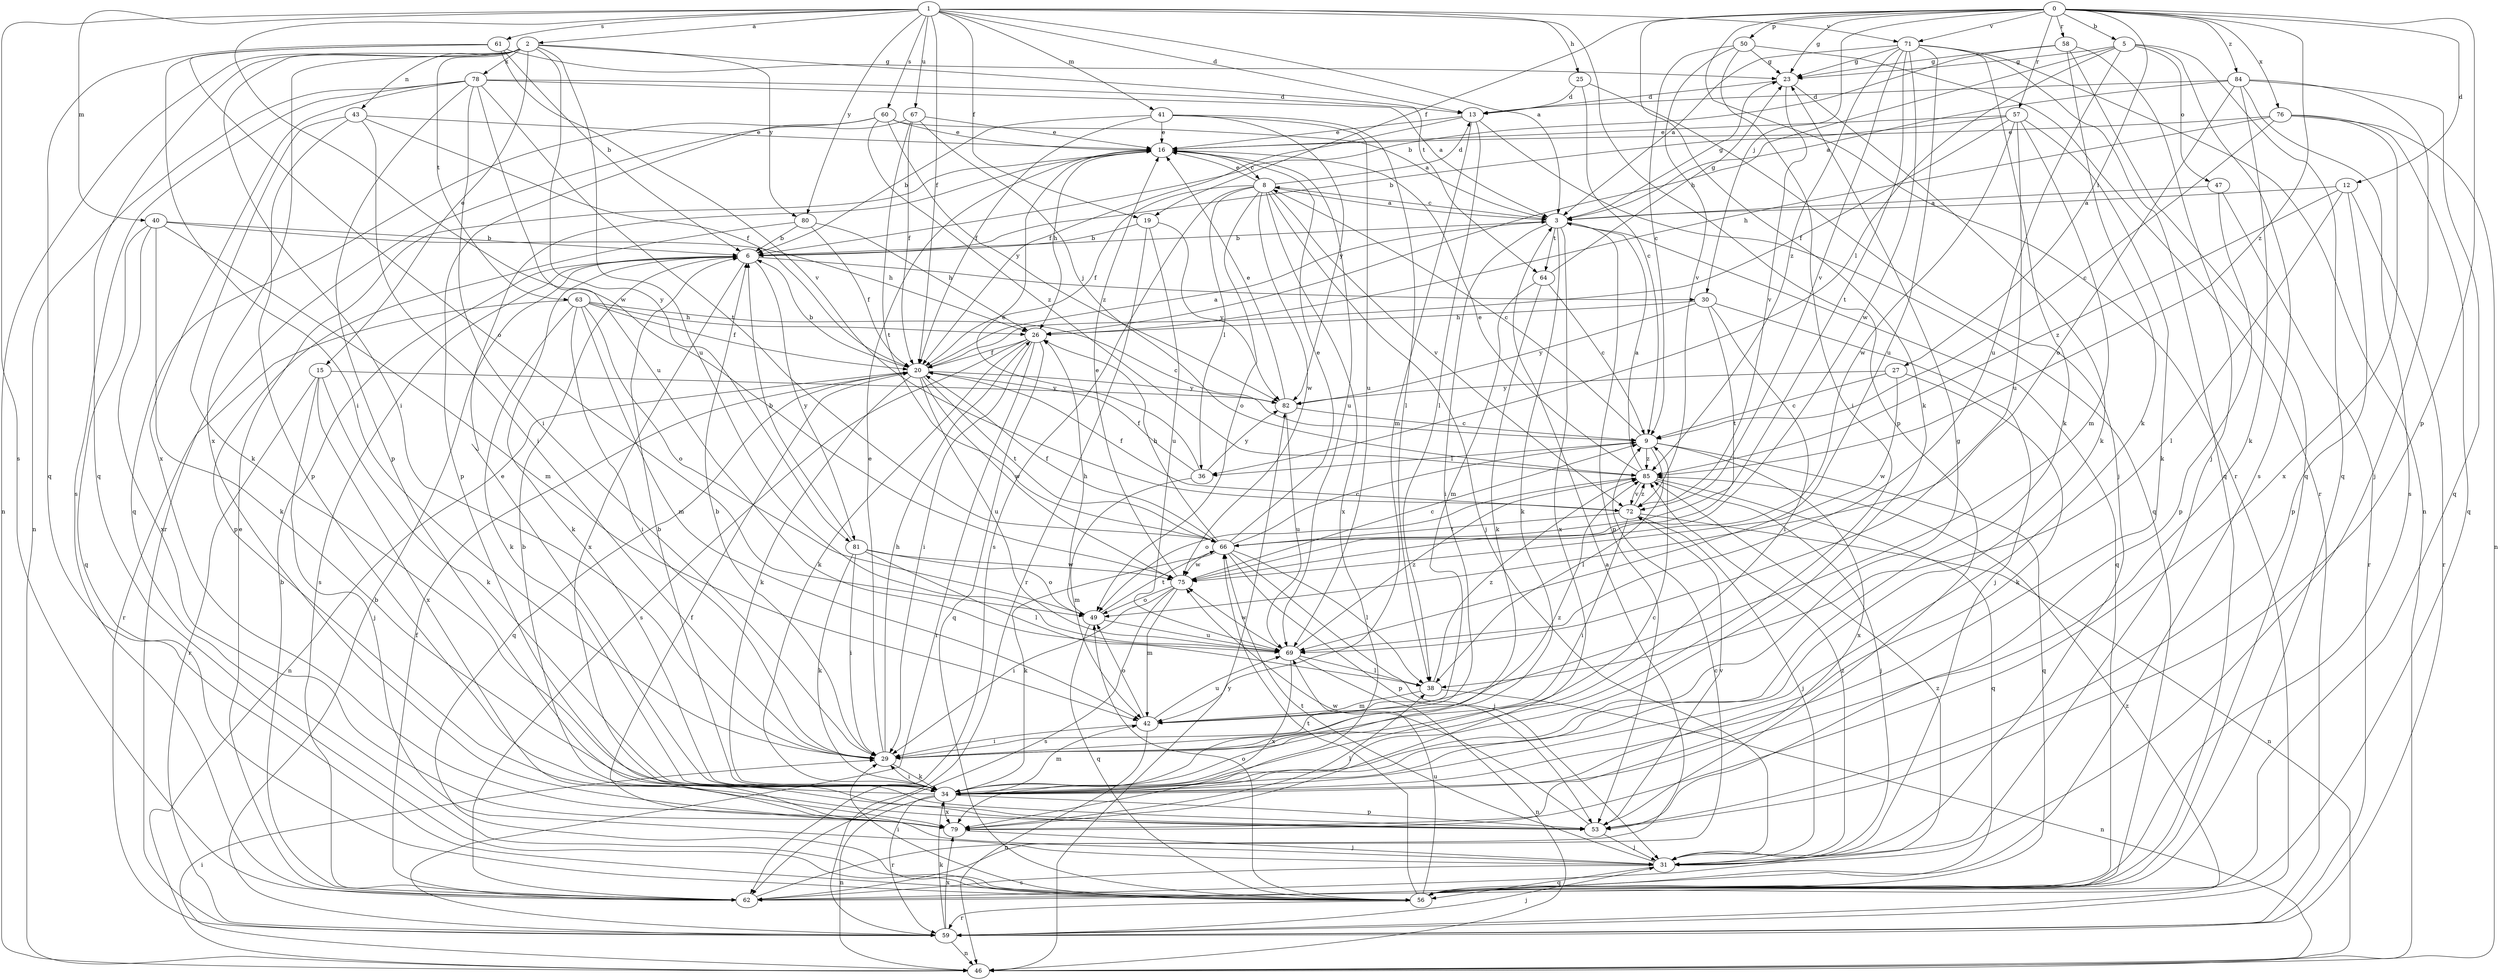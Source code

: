 strict digraph  {
0;
1;
2;
3;
5;
6;
8;
9;
12;
13;
15;
16;
19;
20;
23;
25;
26;
27;
29;
30;
31;
34;
36;
38;
40;
41;
42;
43;
46;
47;
49;
50;
53;
56;
57;
58;
59;
60;
61;
62;
63;
64;
66;
67;
69;
71;
72;
75;
76;
78;
79;
80;
81;
82;
84;
85;
0 -> 5  [label=b];
0 -> 12  [label=d];
0 -> 19  [label=f];
0 -> 23  [label=g];
0 -> 27  [label=i];
0 -> 30  [label=j];
0 -> 34  [label=k];
0 -> 50  [label=p];
0 -> 53  [label=p];
0 -> 57  [label=r];
0 -> 58  [label=r];
0 -> 59  [label=r];
0 -> 71  [label=v];
0 -> 76  [label=x];
0 -> 84  [label=z];
0 -> 85  [label=z];
1 -> 2  [label=a];
1 -> 3  [label=a];
1 -> 13  [label=d];
1 -> 19  [label=f];
1 -> 20  [label=f];
1 -> 25  [label=h];
1 -> 40  [label=m];
1 -> 41  [label=m];
1 -> 53  [label=p];
1 -> 60  [label=s];
1 -> 61  [label=s];
1 -> 62  [label=s];
1 -> 67  [label=u];
1 -> 71  [label=v];
1 -> 75  [label=w];
1 -> 80  [label=y];
2 -> 15  [label=e];
2 -> 29  [label=i];
2 -> 43  [label=n];
2 -> 46  [label=n];
2 -> 56  [label=q];
2 -> 63  [label=t];
2 -> 64  [label=t];
2 -> 69  [label=u];
2 -> 78  [label=x];
2 -> 79  [label=x];
2 -> 80  [label=y];
2 -> 81  [label=y];
3 -> 6  [label=b];
3 -> 8  [label=c];
3 -> 23  [label=g];
3 -> 29  [label=i];
3 -> 34  [label=k];
3 -> 53  [label=p];
3 -> 56  [label=q];
3 -> 64  [label=t];
3 -> 79  [label=x];
5 -> 23  [label=g];
5 -> 26  [label=h];
5 -> 36  [label=l];
5 -> 47  [label=o];
5 -> 56  [label=q];
5 -> 62  [label=s];
5 -> 69  [label=u];
6 -> 30  [label=j];
6 -> 34  [label=k];
6 -> 62  [label=s];
6 -> 79  [label=x];
6 -> 81  [label=y];
8 -> 3  [label=a];
8 -> 13  [label=d];
8 -> 16  [label=e];
8 -> 20  [label=f];
8 -> 31  [label=j];
8 -> 36  [label=l];
8 -> 49  [label=o];
8 -> 62  [label=s];
8 -> 72  [label=v];
8 -> 75  [label=w];
8 -> 79  [label=x];
9 -> 8  [label=c];
9 -> 36  [label=l];
9 -> 38  [label=l];
9 -> 56  [label=q];
9 -> 79  [label=x];
9 -> 85  [label=z];
12 -> 3  [label=a];
12 -> 38  [label=l];
12 -> 53  [label=p];
12 -> 59  [label=r];
12 -> 85  [label=z];
13 -> 16  [label=e];
13 -> 20  [label=f];
13 -> 38  [label=l];
13 -> 42  [label=m];
13 -> 56  [label=q];
15 -> 31  [label=j];
15 -> 34  [label=k];
15 -> 59  [label=r];
15 -> 79  [label=x];
15 -> 82  [label=y];
16 -> 8  [label=c];
16 -> 26  [label=h];
16 -> 69  [label=u];
19 -> 6  [label=b];
19 -> 59  [label=r];
19 -> 69  [label=u];
19 -> 82  [label=y];
20 -> 3  [label=a];
20 -> 6  [label=b];
20 -> 34  [label=k];
20 -> 46  [label=n];
20 -> 56  [label=q];
20 -> 66  [label=t];
20 -> 69  [label=u];
20 -> 75  [label=w];
20 -> 82  [label=y];
23 -> 13  [label=d];
23 -> 34  [label=k];
23 -> 72  [label=v];
25 -> 9  [label=c];
25 -> 13  [label=d];
25 -> 31  [label=j];
26 -> 20  [label=f];
26 -> 29  [label=i];
26 -> 34  [label=k];
26 -> 56  [label=q];
26 -> 59  [label=r];
26 -> 62  [label=s];
27 -> 9  [label=c];
27 -> 34  [label=k];
27 -> 75  [label=w];
27 -> 82  [label=y];
29 -> 6  [label=b];
29 -> 16  [label=e];
29 -> 26  [label=h];
29 -> 34  [label=k];
29 -> 85  [label=z];
30 -> 26  [label=h];
30 -> 29  [label=i];
30 -> 31  [label=j];
30 -> 66  [label=t];
30 -> 82  [label=y];
31 -> 20  [label=f];
31 -> 56  [label=q];
31 -> 62  [label=s];
31 -> 66  [label=t];
31 -> 85  [label=z];
34 -> 6  [label=b];
34 -> 9  [label=c];
34 -> 16  [label=e];
34 -> 23  [label=g];
34 -> 29  [label=i];
34 -> 42  [label=m];
34 -> 46  [label=n];
34 -> 53  [label=p];
34 -> 59  [label=r];
34 -> 79  [label=x];
36 -> 16  [label=e];
36 -> 20  [label=f];
36 -> 42  [label=m];
36 -> 82  [label=y];
38 -> 42  [label=m];
38 -> 46  [label=n];
38 -> 85  [label=z];
40 -> 6  [label=b];
40 -> 26  [label=h];
40 -> 34  [label=k];
40 -> 42  [label=m];
40 -> 56  [label=q];
40 -> 79  [label=x];
41 -> 6  [label=b];
41 -> 16  [label=e];
41 -> 20  [label=f];
41 -> 38  [label=l];
41 -> 69  [label=u];
41 -> 82  [label=y];
42 -> 29  [label=i];
42 -> 46  [label=n];
42 -> 49  [label=o];
42 -> 69  [label=u];
43 -> 16  [label=e];
43 -> 20  [label=f];
43 -> 29  [label=i];
43 -> 34  [label=k];
43 -> 53  [label=p];
46 -> 29  [label=i];
46 -> 82  [label=y];
47 -> 3  [label=a];
47 -> 53  [label=p];
47 -> 59  [label=r];
49 -> 26  [label=h];
49 -> 56  [label=q];
49 -> 66  [label=t];
49 -> 69  [label=u];
50 -> 9  [label=c];
50 -> 23  [label=g];
50 -> 29  [label=i];
50 -> 59  [label=r];
50 -> 72  [label=v];
53 -> 31  [label=j];
53 -> 72  [label=v];
53 -> 75  [label=w];
56 -> 29  [label=i];
56 -> 49  [label=o];
56 -> 59  [label=r];
56 -> 66  [label=t];
56 -> 69  [label=u];
57 -> 6  [label=b];
57 -> 16  [label=e];
57 -> 20  [label=f];
57 -> 34  [label=k];
57 -> 42  [label=m];
57 -> 69  [label=u];
57 -> 75  [label=w];
58 -> 6  [label=b];
58 -> 23  [label=g];
58 -> 31  [label=j];
58 -> 34  [label=k];
58 -> 56  [label=q];
59 -> 6  [label=b];
59 -> 31  [label=j];
59 -> 34  [label=k];
59 -> 46  [label=n];
59 -> 79  [label=x];
59 -> 85  [label=z];
60 -> 3  [label=a];
60 -> 16  [label=e];
60 -> 53  [label=p];
60 -> 56  [label=q];
60 -> 82  [label=y];
60 -> 85  [label=z];
61 -> 6  [label=b];
61 -> 23  [label=g];
61 -> 29  [label=i];
61 -> 49  [label=o];
61 -> 56  [label=q];
61 -> 72  [label=v];
62 -> 3  [label=a];
62 -> 6  [label=b];
62 -> 9  [label=c];
62 -> 16  [label=e];
62 -> 20  [label=f];
62 -> 85  [label=z];
63 -> 9  [label=c];
63 -> 20  [label=f];
63 -> 26  [label=h];
63 -> 29  [label=i];
63 -> 34  [label=k];
63 -> 42  [label=m];
63 -> 49  [label=o];
63 -> 59  [label=r];
64 -> 9  [label=c];
64 -> 23  [label=g];
64 -> 34  [label=k];
64 -> 42  [label=m];
66 -> 9  [label=c];
66 -> 16  [label=e];
66 -> 20  [label=f];
66 -> 26  [label=h];
66 -> 31  [label=j];
66 -> 34  [label=k];
66 -> 38  [label=l];
66 -> 53  [label=p];
66 -> 75  [label=w];
67 -> 16  [label=e];
67 -> 20  [label=f];
67 -> 59  [label=r];
67 -> 66  [label=t];
67 -> 85  [label=z];
69 -> 38  [label=l];
69 -> 46  [label=n];
69 -> 75  [label=w];
69 -> 79  [label=x];
69 -> 85  [label=z];
71 -> 3  [label=a];
71 -> 23  [label=g];
71 -> 34  [label=k];
71 -> 46  [label=n];
71 -> 56  [label=q];
71 -> 66  [label=t];
71 -> 69  [label=u];
71 -> 72  [label=v];
71 -> 75  [label=w];
71 -> 85  [label=z];
72 -> 20  [label=f];
72 -> 29  [label=i];
72 -> 31  [label=j];
72 -> 46  [label=n];
72 -> 66  [label=t];
72 -> 85  [label=z];
75 -> 9  [label=c];
75 -> 16  [label=e];
75 -> 29  [label=i];
75 -> 42  [label=m];
75 -> 49  [label=o];
75 -> 62  [label=s];
76 -> 9  [label=c];
76 -> 16  [label=e];
76 -> 26  [label=h];
76 -> 46  [label=n];
76 -> 56  [label=q];
76 -> 79  [label=x];
78 -> 3  [label=a];
78 -> 13  [label=d];
78 -> 29  [label=i];
78 -> 46  [label=n];
78 -> 53  [label=p];
78 -> 62  [label=s];
78 -> 66  [label=t];
78 -> 69  [label=u];
78 -> 79  [label=x];
79 -> 6  [label=b];
79 -> 31  [label=j];
79 -> 38  [label=l];
80 -> 6  [label=b];
80 -> 20  [label=f];
80 -> 26  [label=h];
80 -> 53  [label=p];
81 -> 6  [label=b];
81 -> 29  [label=i];
81 -> 34  [label=k];
81 -> 38  [label=l];
81 -> 49  [label=o];
81 -> 75  [label=w];
82 -> 9  [label=c];
82 -> 16  [label=e];
82 -> 69  [label=u];
84 -> 3  [label=a];
84 -> 13  [label=d];
84 -> 31  [label=j];
84 -> 34  [label=k];
84 -> 49  [label=o];
84 -> 56  [label=q];
84 -> 62  [label=s];
85 -> 3  [label=a];
85 -> 16  [label=e];
85 -> 31  [label=j];
85 -> 49  [label=o];
85 -> 56  [label=q];
85 -> 72  [label=v];
}
